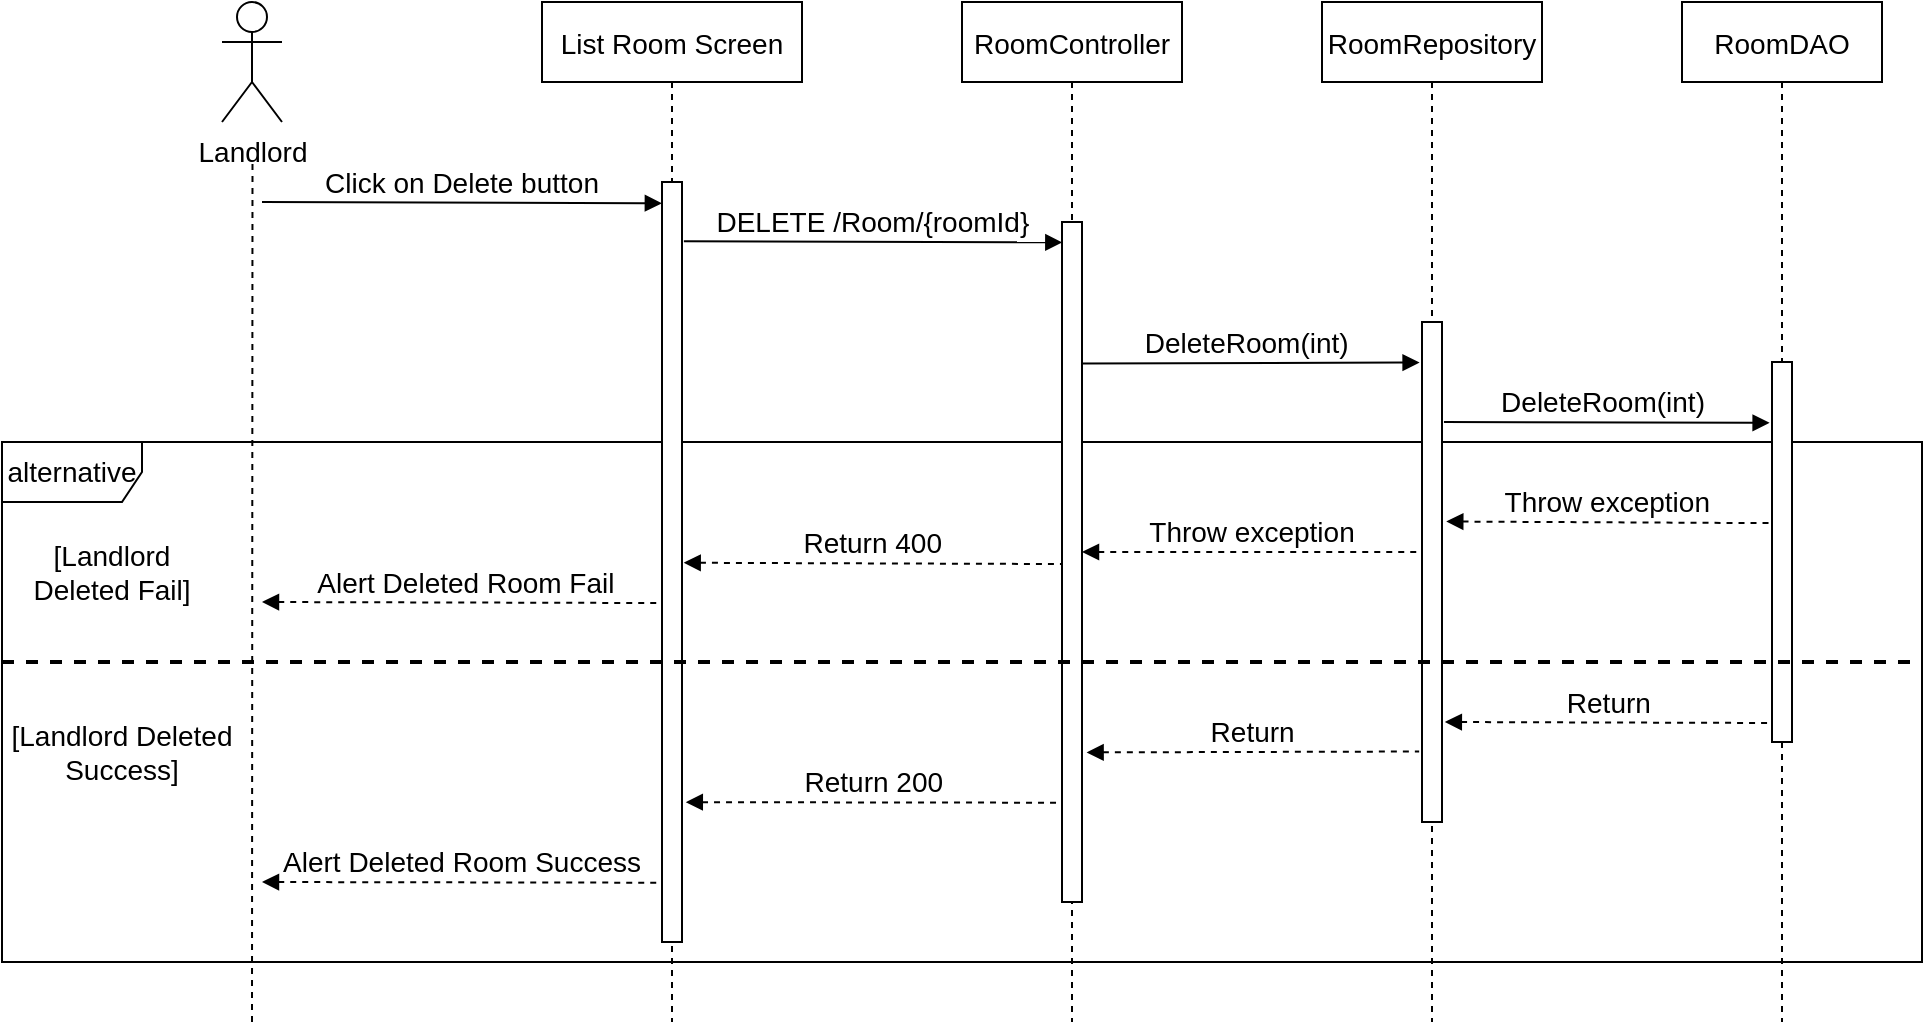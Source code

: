 <mxfile version="20.7.4" type="device"><diagram id="5cjT-ihZnsEjG9wCGuTL" name="Trang-1"><mxGraphModel dx="1519" dy="404" grid="1" gridSize="10" guides="1" tooltips="1" connect="1" arrows="1" fold="1" page="1" pageScale="1" pageWidth="827" pageHeight="1169" math="0" shadow="0"><root><mxCell id="0"/><mxCell id="1" parent="0"/><mxCell id="OpCAMoGPB4F_HJ-uczgX-25" value="alternative" style="shape=umlFrame;whiteSpace=wrap;html=1;width=70;height=30;fontSize=14;" parent="1" vertex="1"><mxGeometry x="-120" y="320" width="960" height="260" as="geometry"/></mxCell><mxCell id="OpCAMoGPB4F_HJ-uczgX-1" value="List Room Screen" style="shape=umlLifeline;perimeter=lifelinePerimeter;container=1;collapsible=0;recursiveResize=0;rounded=0;shadow=0;strokeWidth=1;fontSize=14;" parent="1" vertex="1"><mxGeometry x="150" y="100" width="130" height="510" as="geometry"/></mxCell><mxCell id="OpCAMoGPB4F_HJ-uczgX-2" value="" style="points=[];perimeter=orthogonalPerimeter;rounded=0;shadow=0;strokeWidth=1;fontSize=14;" parent="OpCAMoGPB4F_HJ-uczgX-1" vertex="1"><mxGeometry x="60" y="90" width="10" height="380" as="geometry"/></mxCell><mxCell id="OpCAMoGPB4F_HJ-uczgX-3" value="RoomController" style="shape=umlLifeline;perimeter=lifelinePerimeter;container=1;collapsible=0;recursiveResize=0;rounded=0;shadow=0;strokeWidth=1;fontSize=14;" parent="1" vertex="1"><mxGeometry x="360" y="100" width="110" height="510" as="geometry"/></mxCell><mxCell id="OpCAMoGPB4F_HJ-uczgX-4" value="" style="points=[];perimeter=orthogonalPerimeter;rounded=0;shadow=0;strokeWidth=1;fontSize=14;" parent="OpCAMoGPB4F_HJ-uczgX-3" vertex="1"><mxGeometry x="50" y="110" width="10" height="340" as="geometry"/></mxCell><mxCell id="OpCAMoGPB4F_HJ-uczgX-5" value="Landlord" style="shape=umlActor;verticalLabelPosition=bottom;verticalAlign=top;html=1;outlineConnect=0;fontSize=14;" parent="1" vertex="1"><mxGeometry x="-10" y="100" width="30" height="60" as="geometry"/></mxCell><mxCell id="OpCAMoGPB4F_HJ-uczgX-6" value="" style="endArrow=none;dashed=1;html=1;rounded=0;startArrow=none;fontSize=14;" parent="1" edge="1"><mxGeometry width="50" height="50" relative="1" as="geometry"><mxPoint x="5" y="610" as="sourcePoint"/><mxPoint x="5.25" y="180" as="targetPoint"/></mxGeometry></mxCell><mxCell id="OpCAMoGPB4F_HJ-uczgX-7" value="Click on Delete button" style="verticalAlign=bottom;endArrow=block;entryX=-0.007;entryY=0.028;shadow=0;strokeWidth=1;entryDx=0;entryDy=0;entryPerimeter=0;fontSize=14;" parent="1" target="OpCAMoGPB4F_HJ-uczgX-2" edge="1"><mxGeometry relative="1" as="geometry"><mxPoint x="10" y="200" as="sourcePoint"/><mxPoint x="180" y="200.0" as="targetPoint"/></mxGeometry></mxCell><mxCell id="OpCAMoGPB4F_HJ-uczgX-8" value="DELETE /Room/{roomId}" style="verticalAlign=bottom;endArrow=block;shadow=0;strokeWidth=1;entryX=0.016;entryY=0.03;entryDx=0;entryDy=0;entryPerimeter=0;exitX=1.094;exitY=0.078;exitDx=0;exitDy=0;exitPerimeter=0;fontSize=14;" parent="1" source="OpCAMoGPB4F_HJ-uczgX-2" target="OpCAMoGPB4F_HJ-uczgX-4" edge="1"><mxGeometry relative="1" as="geometry"><mxPoint x="210" y="210" as="sourcePoint"/><mxPoint x="380" y="209" as="targetPoint"/></mxGeometry></mxCell><mxCell id="OpCAMoGPB4F_HJ-uczgX-9" value="RoomRepository" style="shape=umlLifeline;perimeter=lifelinePerimeter;container=1;collapsible=0;recursiveResize=0;rounded=0;shadow=0;strokeWidth=1;fontSize=14;" parent="1" vertex="1"><mxGeometry x="540" y="100" width="110" height="510" as="geometry"/></mxCell><mxCell id="OpCAMoGPB4F_HJ-uczgX-10" value="" style="points=[];perimeter=orthogonalPerimeter;rounded=0;shadow=0;strokeWidth=1;fontSize=14;" parent="OpCAMoGPB4F_HJ-uczgX-9" vertex="1"><mxGeometry x="50" y="160" width="10" height="250" as="geometry"/></mxCell><mxCell id="OpCAMoGPB4F_HJ-uczgX-11" value="[Landlord Deleted Fail]" style="text;html=1;strokeColor=none;fillColor=none;align=center;verticalAlign=middle;whiteSpace=wrap;rounded=0;fontSize=14;" parent="OpCAMoGPB4F_HJ-uczgX-9" vertex="1"><mxGeometry x="-660" y="270" width="110" height="30" as="geometry"/></mxCell><mxCell id="OpCAMoGPB4F_HJ-uczgX-12" value="RoomDAO" style="shape=umlLifeline;perimeter=lifelinePerimeter;container=1;collapsible=0;recursiveResize=0;rounded=0;shadow=0;strokeWidth=1;fontSize=14;" parent="1" vertex="1"><mxGeometry x="720" y="100" width="100" height="510" as="geometry"/></mxCell><mxCell id="OpCAMoGPB4F_HJ-uczgX-13" value="" style="points=[];perimeter=orthogonalPerimeter;rounded=0;shadow=0;strokeWidth=1;fontSize=14;" parent="OpCAMoGPB4F_HJ-uczgX-12" vertex="1"><mxGeometry x="45" y="180" width="10" height="190" as="geometry"/></mxCell><mxCell id="OpCAMoGPB4F_HJ-uczgX-16" value="DeleteRoom(int) " style="verticalAlign=bottom;endArrow=block;shadow=0;strokeWidth=1;entryX=-0.12;entryY=0.081;entryDx=0;entryDy=0;entryPerimeter=0;exitX=0.98;exitY=0.208;exitDx=0;exitDy=0;exitPerimeter=0;fontSize=14;" parent="1" source="OpCAMoGPB4F_HJ-uczgX-4" target="OpCAMoGPB4F_HJ-uczgX-10" edge="1"><mxGeometry relative="1" as="geometry"><mxPoint x="400" y="280" as="sourcePoint"/><mxPoint x="770" y="260" as="targetPoint"/></mxGeometry></mxCell><mxCell id="OpCAMoGPB4F_HJ-uczgX-17" value="DeleteRoom(int) " style="verticalAlign=bottom;endArrow=block;shadow=0;strokeWidth=1;exitX=1.097;exitY=0.2;exitDx=0;exitDy=0;exitPerimeter=0;entryX=-0.119;entryY=0.16;entryDx=0;entryDy=0;entryPerimeter=0;fontSize=14;" parent="1" source="OpCAMoGPB4F_HJ-uczgX-10" target="OpCAMoGPB4F_HJ-uczgX-13" edge="1"><mxGeometry relative="1" as="geometry"><mxPoint x="800" y="279.72" as="sourcePoint"/><mxPoint x="980" y="280" as="targetPoint"/></mxGeometry></mxCell><mxCell id="OpCAMoGPB4F_HJ-uczgX-18" value="Return 200" style="verticalAlign=bottom;endArrow=none;shadow=0;strokeWidth=1;entryX=-0.049;entryY=0.854;entryDx=0;entryDy=0;entryPerimeter=0;endFill=0;startArrow=block;startFill=1;dashed=1;exitX=1.19;exitY=0.816;exitDx=0;exitDy=0;exitPerimeter=0;fontSize=14;" parent="1" source="OpCAMoGPB4F_HJ-uczgX-2" target="OpCAMoGPB4F_HJ-uczgX-4" edge="1"><mxGeometry relative="1" as="geometry"><mxPoint x="200" y="410" as="sourcePoint"/><mxPoint x="389.45" y="410" as="targetPoint"/></mxGeometry></mxCell><mxCell id="OpCAMoGPB4F_HJ-uczgX-19" value="Alert Deleted Room Success" style="verticalAlign=bottom;endArrow=none;shadow=0;strokeWidth=1;entryX=-0.034;entryY=0.922;entryDx=0;entryDy=0;entryPerimeter=0;endFill=0;startArrow=block;startFill=1;dashed=1;fontSize=14;" parent="1" target="OpCAMoGPB4F_HJ-uczgX-2" edge="1"><mxGeometry relative="1" as="geometry"><mxPoint x="10" y="540.0" as="sourcePoint"/><mxPoint x="199.45" y="420" as="targetPoint"/></mxGeometry></mxCell><mxCell id="OpCAMoGPB4F_HJ-uczgX-20" value="Throw exception" style="verticalAlign=bottom;endArrow=none;shadow=0;strokeWidth=1;endFill=0;startArrow=block;startFill=1;dashed=1;fontSize=14;" parent="1" source="OpCAMoGPB4F_HJ-uczgX-4" edge="1"><mxGeometry relative="1" as="geometry"><mxPoint x="420" y="375" as="sourcePoint"/><mxPoint x="590" y="375" as="targetPoint"/></mxGeometry></mxCell><mxCell id="OpCAMoGPB4F_HJ-uczgX-21" value="Return 400" style="verticalAlign=bottom;endArrow=none;shadow=0;strokeWidth=1;entryX=0;entryY=0.503;entryDx=0;entryDy=0;entryPerimeter=0;endFill=0;startArrow=block;startFill=1;dashed=1;exitX=1.085;exitY=0.501;exitDx=0;exitDy=0;exitPerimeter=0;fontSize=14;" parent="1" source="OpCAMoGPB4F_HJ-uczgX-2" target="OpCAMoGPB4F_HJ-uczgX-4" edge="1"><mxGeometry relative="1" as="geometry"><mxPoint x="180" y="379.94" as="sourcePoint"/><mxPoint x="367.46" y="379.5" as="targetPoint"/></mxGeometry></mxCell><mxCell id="OpCAMoGPB4F_HJ-uczgX-22" value=" Alert Deleted Room Fail" style="verticalAlign=bottom;endArrow=none;shadow=0;strokeWidth=1;entryX=0;entryY=0.554;entryDx=0;entryDy=0;entryPerimeter=0;endFill=0;startArrow=block;startFill=1;dashed=1;fontSize=14;" parent="1" target="OpCAMoGPB4F_HJ-uczgX-2" edge="1"><mxGeometry relative="1" as="geometry"><mxPoint x="10" y="400" as="sourcePoint"/><mxPoint x="204.66" y="400.36" as="targetPoint"/></mxGeometry></mxCell><mxCell id="OpCAMoGPB4F_HJ-uczgX-23" value="[Landlord Deleted Success]" style="text;html=1;strokeColor=none;fillColor=none;align=center;verticalAlign=middle;whiteSpace=wrap;rounded=0;fontSize=14;" parent="1" vertex="1"><mxGeometry x="-120" y="460" width="120" height="30" as="geometry"/></mxCell><mxCell id="OpCAMoGPB4F_HJ-uczgX-24" value="Return" style="verticalAlign=bottom;endArrow=none;shadow=0;strokeWidth=1;endFill=0;startArrow=block;startFill=1;dashed=1;fontSize=14;entryX=-0.142;entryY=0.859;entryDx=0;entryDy=0;entryPerimeter=0;exitX=1.231;exitY=0.78;exitDx=0;exitDy=0;exitPerimeter=0;" parent="1" source="OpCAMoGPB4F_HJ-uczgX-4" target="OpCAMoGPB4F_HJ-uczgX-10" edge="1"><mxGeometry relative="1" as="geometry"><mxPoint x="400" y="474.5" as="sourcePoint"/><mxPoint x="570" y="475" as="targetPoint"/></mxGeometry></mxCell><mxCell id="OpCAMoGPB4F_HJ-uczgX-26" value="" style="endArrow=none;dashed=1;html=1;strokeWidth=2;rounded=0;fontSize=14;" parent="1" edge="1"><mxGeometry width="50" height="50" relative="1" as="geometry"><mxPoint x="-120" y="430" as="sourcePoint"/><mxPoint x="840" y="430" as="targetPoint"/></mxGeometry></mxCell><mxCell id="OpCAMoGPB4F_HJ-uczgX-14" value="Throw exception" style="verticalAlign=bottom;endArrow=none;shadow=0;strokeWidth=1;endFill=0;startArrow=block;startFill=1;dashed=1;fontSize=14;exitX=1.214;exitY=0.399;exitDx=0;exitDy=0;exitPerimeter=0;entryX=-0.149;entryY=0.424;entryDx=0;entryDy=0;entryPerimeter=0;" parent="1" source="OpCAMoGPB4F_HJ-uczgX-10" target="OpCAMoGPB4F_HJ-uczgX-13" edge="1"><mxGeometry relative="1" as="geometry"><mxPoint x="610" y="360" as="sourcePoint"/><mxPoint x="760" y="360" as="targetPoint"/></mxGeometry></mxCell><mxCell id="OpCAMoGPB4F_HJ-uczgX-15" value="Return" style="verticalAlign=bottom;endArrow=none;shadow=0;strokeWidth=1;endFill=0;startArrow=block;startFill=1;dashed=1;fontSize=14;entryX=0;entryY=0.95;entryDx=0;entryDy=0;entryPerimeter=0;exitX=1.142;exitY=0.8;exitDx=0;exitDy=0;exitPerimeter=0;" parent="1" source="OpCAMoGPB4F_HJ-uczgX-10" target="OpCAMoGPB4F_HJ-uczgX-13" edge="1"><mxGeometry relative="1" as="geometry"><mxPoint x="610" y="450" as="sourcePoint"/><mxPoint x="760" y="450" as="targetPoint"/></mxGeometry></mxCell></root></mxGraphModel></diagram></mxfile>